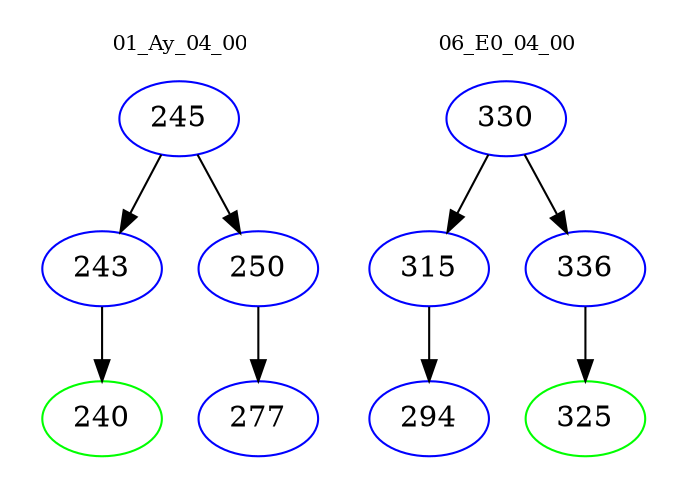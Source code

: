 digraph{
subgraph cluster_0 {
color = white
label = "01_Ay_04_00";
fontsize=10;
T0_245 [label="245", color="blue"]
T0_245 -> T0_243 [color="black"]
T0_243 [label="243", color="blue"]
T0_243 -> T0_240 [color="black"]
T0_240 [label="240", color="green"]
T0_245 -> T0_250 [color="black"]
T0_250 [label="250", color="blue"]
T0_250 -> T0_277 [color="black"]
T0_277 [label="277", color="blue"]
}
subgraph cluster_1 {
color = white
label = "06_E0_04_00";
fontsize=10;
T1_330 [label="330", color="blue"]
T1_330 -> T1_315 [color="black"]
T1_315 [label="315", color="blue"]
T1_315 -> T1_294 [color="black"]
T1_294 [label="294", color="blue"]
T1_330 -> T1_336 [color="black"]
T1_336 [label="336", color="blue"]
T1_336 -> T1_325 [color="black"]
T1_325 [label="325", color="green"]
}
}
